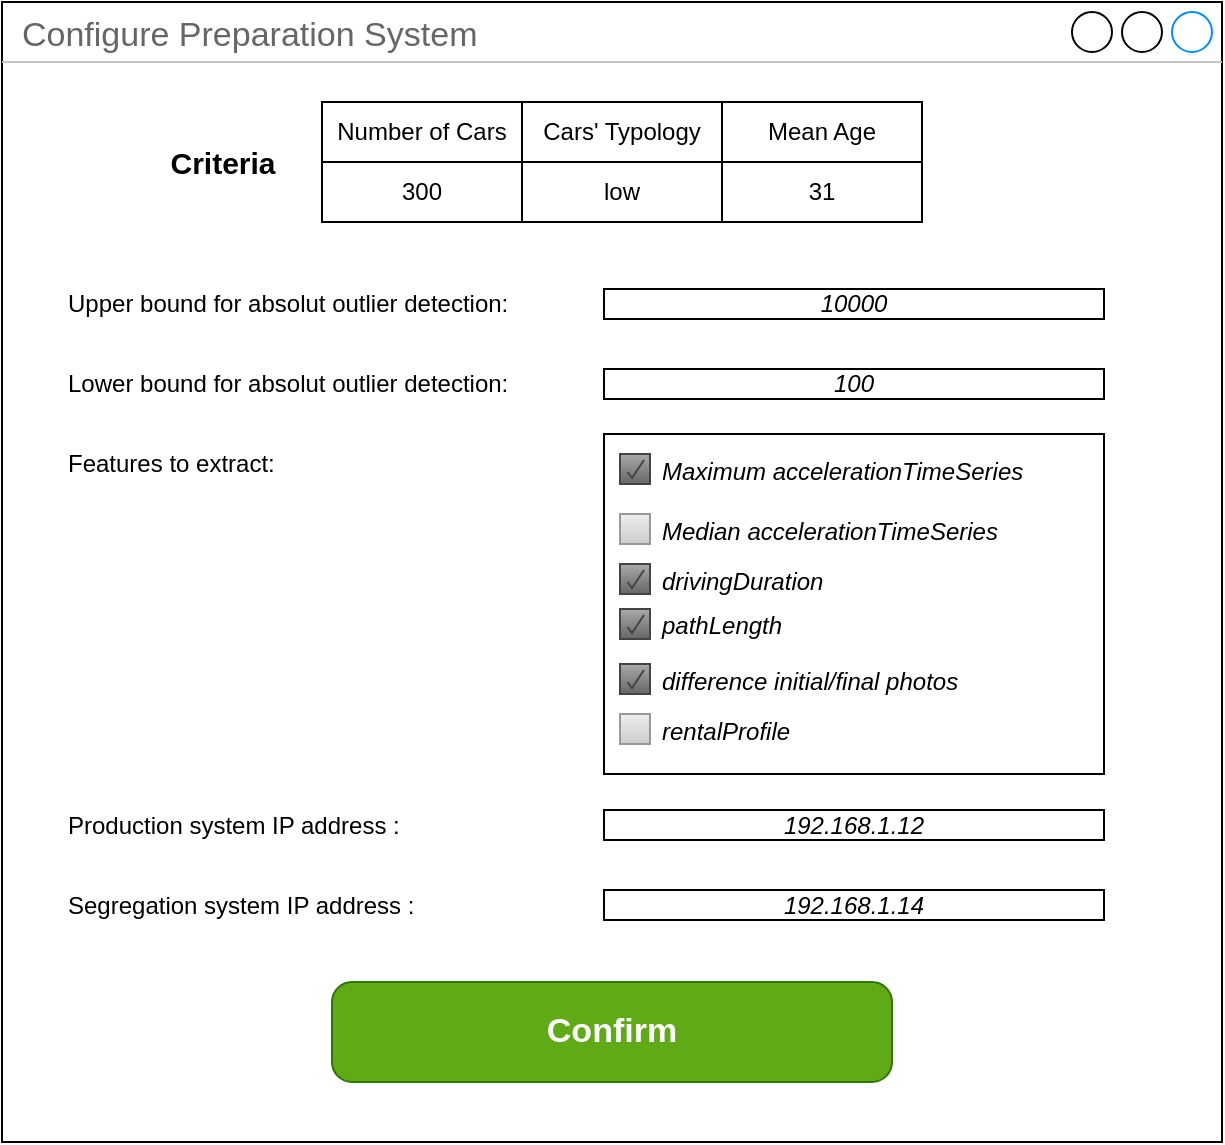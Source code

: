 <mxfile>
    <diagram id="JXWKTxL3_nK4k4YYtHSP" name="Page-1">
        <mxGraphModel dx="1130" dy="779" grid="1" gridSize="10" guides="1" tooltips="1" connect="1" arrows="1" fold="1" page="1" pageScale="1" pageWidth="850" pageHeight="1100" math="0" shadow="0">
            <root>
                <mxCell id="0"/>
                <mxCell id="1" parent="0"/>
                <mxCell id="2" value="Configure Preparation System" style="strokeWidth=1;shadow=0;dashed=0;align=center;html=1;shape=mxgraph.mockup.containers.window;align=left;verticalAlign=top;spacingLeft=8;strokeColor2=#008cff;strokeColor3=#c4c4c4;fontColor=#666666;mainText=;fontSize=17;labelBackgroundColor=none;whiteSpace=wrap;" parent="1" vertex="1">
                    <mxGeometry x="50" y="90" width="610" height="570" as="geometry"/>
                </mxCell>
                <mxCell id="3" value="Confirm" style="strokeWidth=1;shadow=0;dashed=0;align=center;html=1;shape=mxgraph.mockup.buttons.button;strokeColor=#2D7600;fontColor=#ffffff;mainText=;buttonStyle=round;fontSize=17;fontStyle=1;fillColor=#60a917;whiteSpace=wrap;" parent="1" vertex="1">
                    <mxGeometry x="215" y="580" width="280" height="50" as="geometry"/>
                </mxCell>
                <mxCell id="5" value="Upper bound for absolut outlier detection:" style="text;html=1;strokeColor=none;fillColor=none;align=left;verticalAlign=middle;whiteSpace=wrap;rounded=0;" parent="1" vertex="1">
                    <mxGeometry x="81" y="226" width="240" height="30" as="geometry"/>
                </mxCell>
                <mxCell id="6" value="&lt;i&gt;&lt;font&gt;10000&lt;/font&gt;&lt;/i&gt;" style="rounded=0;whiteSpace=wrap;html=1;fontColor=#000000;" parent="1" vertex="1">
                    <mxGeometry x="351" y="233.5" width="250" height="15" as="geometry"/>
                </mxCell>
                <mxCell id="7" value="Lower bound for absolut outlier detection:" style="text;html=1;strokeColor=none;fillColor=none;align=left;verticalAlign=middle;whiteSpace=wrap;rounded=0;" parent="1" vertex="1">
                    <mxGeometry x="81" y="266" width="230" height="30" as="geometry"/>
                </mxCell>
                <mxCell id="8" value="&lt;i&gt;&lt;font&gt;100&lt;/font&gt;&lt;/i&gt;" style="rounded=0;whiteSpace=wrap;html=1;fontColor=#000000;" parent="1" vertex="1">
                    <mxGeometry x="351" y="273.5" width="250" height="15" as="geometry"/>
                </mxCell>
                <mxCell id="9" value="Features to extract:" style="text;html=1;strokeColor=none;fillColor=none;align=left;verticalAlign=middle;whiteSpace=wrap;rounded=0;" parent="1" vertex="1">
                    <mxGeometry x="81" y="306" width="240" height="30" as="geometry"/>
                </mxCell>
                <mxCell id="13" value="Production system IP address :" style="text;html=1;strokeColor=none;fillColor=none;align=left;verticalAlign=middle;whiteSpace=wrap;rounded=0;" parent="1" vertex="1">
                    <mxGeometry x="81" y="486.5" width="210" height="30" as="geometry"/>
                </mxCell>
                <mxCell id="14" value="&lt;i style=&quot;border-color: var(--border-color);&quot;&gt;&lt;font style=&quot;border-color: var(--border-color);&quot;&gt;192.168.1.12&lt;/font&gt;&lt;/i&gt;" style="rounded=0;whiteSpace=wrap;html=1;fontColor=#000000;" parent="1" vertex="1">
                    <mxGeometry x="351" y="494" width="250" height="15" as="geometry"/>
                </mxCell>
                <mxCell id="15" value="Segregation system IP address :" style="text;html=1;strokeColor=none;fillColor=none;align=left;verticalAlign=middle;whiteSpace=wrap;rounded=0;" parent="1" vertex="1">
                    <mxGeometry x="81" y="526.5" width="210" height="30" as="geometry"/>
                </mxCell>
                <mxCell id="16" value="&lt;i style=&quot;border-color: var(--border-color);&quot;&gt;&lt;font style=&quot;border-color: var(--border-color);&quot;&gt;192.168.1.14&lt;/font&gt;&lt;/i&gt;" style="rounded=0;whiteSpace=wrap;html=1;fontColor=#000000;" parent="1" vertex="1">
                    <mxGeometry x="351" y="534" width="250" height="15" as="geometry"/>
                </mxCell>
                <mxCell id="18" value="" style="strokeWidth=1;shadow=0;dashed=0;align=center;html=1;shape=mxgraph.mockup.forms.rrect;rSize=0;strokeColor=#000000;fillColor=#ffffff;recursiveResize=0;" parent="1" vertex="1">
                    <mxGeometry x="351" y="306" width="250" height="170" as="geometry"/>
                </mxCell>
                <mxCell id="20" value="&lt;i style=&quot;border-color: var(--border-color); color: rgb(0, 0, 0); font-size: 12px; text-align: center;&quot;&gt;Median accelerationTimeSeries&lt;/i&gt;" style="strokeWidth=1;shadow=0;dashed=0;align=center;html=1;shape=mxgraph.mockup.forms.rrect;rSize=0;fillColor=#eeeeee;strokeColor=#999999;gradientColor=#cccccc;align=left;spacingLeft=4;fontSize=17;fontColor=#666666;labelPosition=right;" parent="18" vertex="1">
                    <mxGeometry x="8" y="40" width="15" height="15" as="geometry"/>
                </mxCell>
                <mxCell id="31" value="&lt;i style=&quot;border-color: var(--border-color); color: rgb(0, 0, 0); font-size: 12px; text-align: center;&quot;&gt;rentalProfile&lt;/i&gt;" style="strokeWidth=1;shadow=0;dashed=0;align=center;html=1;shape=mxgraph.mockup.forms.rrect;rSize=0;fillColor=#eeeeee;strokeColor=#999999;gradientColor=#cccccc;align=left;spacingLeft=4;fontSize=17;fontColor=#666666;labelPosition=right;" parent="18" vertex="1">
                    <mxGeometry x="8" y="140" width="15" height="15" as="geometry"/>
                </mxCell>
                <mxCell id="21" value="&lt;i style=&quot;border-color: var(--border-color); color: rgb(0, 0, 0); font-size: 12px; text-align: center;&quot;&gt;Maximum accelerationTimeSeries&lt;/i&gt;" style="strokeWidth=1;shadow=0;dashed=0;align=center;html=1;shape=mxgraph.mockup.forms.checkbox;rSize=0;resizable=0;fillColor=#aaaaaa;strokeColor=#444444;gradientColor=#666666;align=left;spacingLeft=4;fontSize=17;fontColor=#008cff;labelPosition=right;" parent="18" vertex="1">
                    <mxGeometry x="8" y="10" width="15" height="15" as="geometry"/>
                </mxCell>
                <mxCell id="32" value="&lt;i style=&quot;border-color: var(--border-color); color: rgb(0, 0, 0); font-size: 12px; text-align: center;&quot;&gt;drivingDuration&lt;/i&gt;" style="strokeWidth=1;shadow=0;dashed=0;align=center;html=1;shape=mxgraph.mockup.forms.checkbox;rSize=0;resizable=0;fillColor=#aaaaaa;strokeColor=#444444;gradientColor=#666666;align=left;spacingLeft=4;fontSize=17;fontColor=#008cff;labelPosition=right;" parent="18" vertex="1">
                    <mxGeometry x="8" y="65" width="15" height="15" as="geometry"/>
                </mxCell>
                <mxCell id="33" value="&lt;i style=&quot;border-color: var(--border-color); color: rgb(0, 0, 0); font-size: 12px; text-align: center;&quot;&gt;pathLength&lt;/i&gt;" style="strokeWidth=1;shadow=0;dashed=0;align=center;html=1;shape=mxgraph.mockup.forms.checkbox;rSize=0;resizable=0;fillColor=#aaaaaa;strokeColor=#444444;gradientColor=#666666;align=left;spacingLeft=4;fontSize=17;fontColor=#008cff;labelPosition=right;" parent="18" vertex="1">
                    <mxGeometry x="8" y="87.5" width="15" height="15" as="geometry"/>
                </mxCell>
                <mxCell id="34" value="&lt;i style=&quot;border-color: var(--border-color); color: rgb(0, 0, 0); font-size: 12px; text-align: center;&quot;&gt;difference initial/final photos&lt;/i&gt;" style="strokeWidth=1;shadow=0;dashed=0;align=center;html=1;shape=mxgraph.mockup.forms.checkbox;rSize=0;resizable=0;fillColor=#aaaaaa;strokeColor=#444444;gradientColor=#666666;align=left;spacingLeft=4;fontSize=17;fontColor=#008cff;labelPosition=right;" parent="18" vertex="1">
                    <mxGeometry x="8" y="115" width="15" height="15" as="geometry"/>
                </mxCell>
                <mxCell id="39" value="" style="group" parent="1" vertex="1" connectable="0">
                    <mxGeometry x="210" y="140" width="300" height="60" as="geometry"/>
                </mxCell>
                <mxCell id="40" value="Number of Cars" style="whiteSpace=wrap;html=1;" parent="39" vertex="1">
                    <mxGeometry width="100" height="30" as="geometry"/>
                </mxCell>
                <mxCell id="41" value="Cars' Typology" style="whiteSpace=wrap;html=1;" parent="39" vertex="1">
                    <mxGeometry x="100" width="100" height="30" as="geometry"/>
                </mxCell>
                <mxCell id="42" value="Mean Age" style="whiteSpace=wrap;html=1;" parent="39" vertex="1">
                    <mxGeometry x="200" width="100" height="30" as="geometry"/>
                </mxCell>
                <mxCell id="43" value="300" style="whiteSpace=wrap;html=1;" parent="39" vertex="1">
                    <mxGeometry y="30" width="100" height="30" as="geometry"/>
                </mxCell>
                <mxCell id="44" value="low" style="whiteSpace=wrap;html=1;" parent="39" vertex="1">
                    <mxGeometry x="100" y="30" width="100" height="30" as="geometry"/>
                </mxCell>
                <mxCell id="45" value="31" style="whiteSpace=wrap;html=1;" parent="39" vertex="1">
                    <mxGeometry x="200" y="30" width="100" height="30" as="geometry"/>
                </mxCell>
                <mxCell id="46" value="&lt;b&gt;&lt;font style=&quot;font-size: 15px;&quot;&gt;Criteria&lt;/font&gt;&lt;/b&gt;" style="text;html=1;align=center;verticalAlign=middle;resizable=0;points=[];autosize=1;strokeColor=none;fillColor=none;" parent="1" vertex="1">
                    <mxGeometry x="120" y="155" width="80" height="30" as="geometry"/>
                </mxCell>
            </root>
        </mxGraphModel>
    </diagram>
</mxfile>